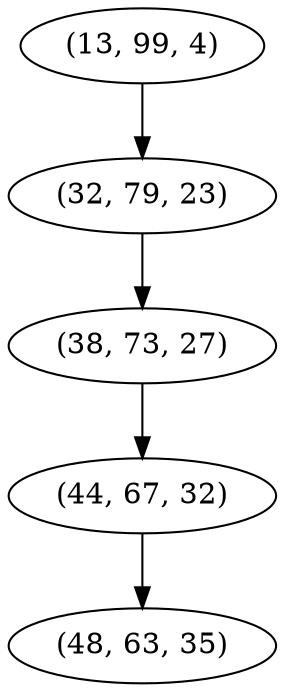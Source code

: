 digraph tree {
    "(13, 99, 4)";
    "(32, 79, 23)";
    "(38, 73, 27)";
    "(44, 67, 32)";
    "(48, 63, 35)";
    "(13, 99, 4)" -> "(32, 79, 23)";
    "(32, 79, 23)" -> "(38, 73, 27)";
    "(38, 73, 27)" -> "(44, 67, 32)";
    "(44, 67, 32)" -> "(48, 63, 35)";
}
